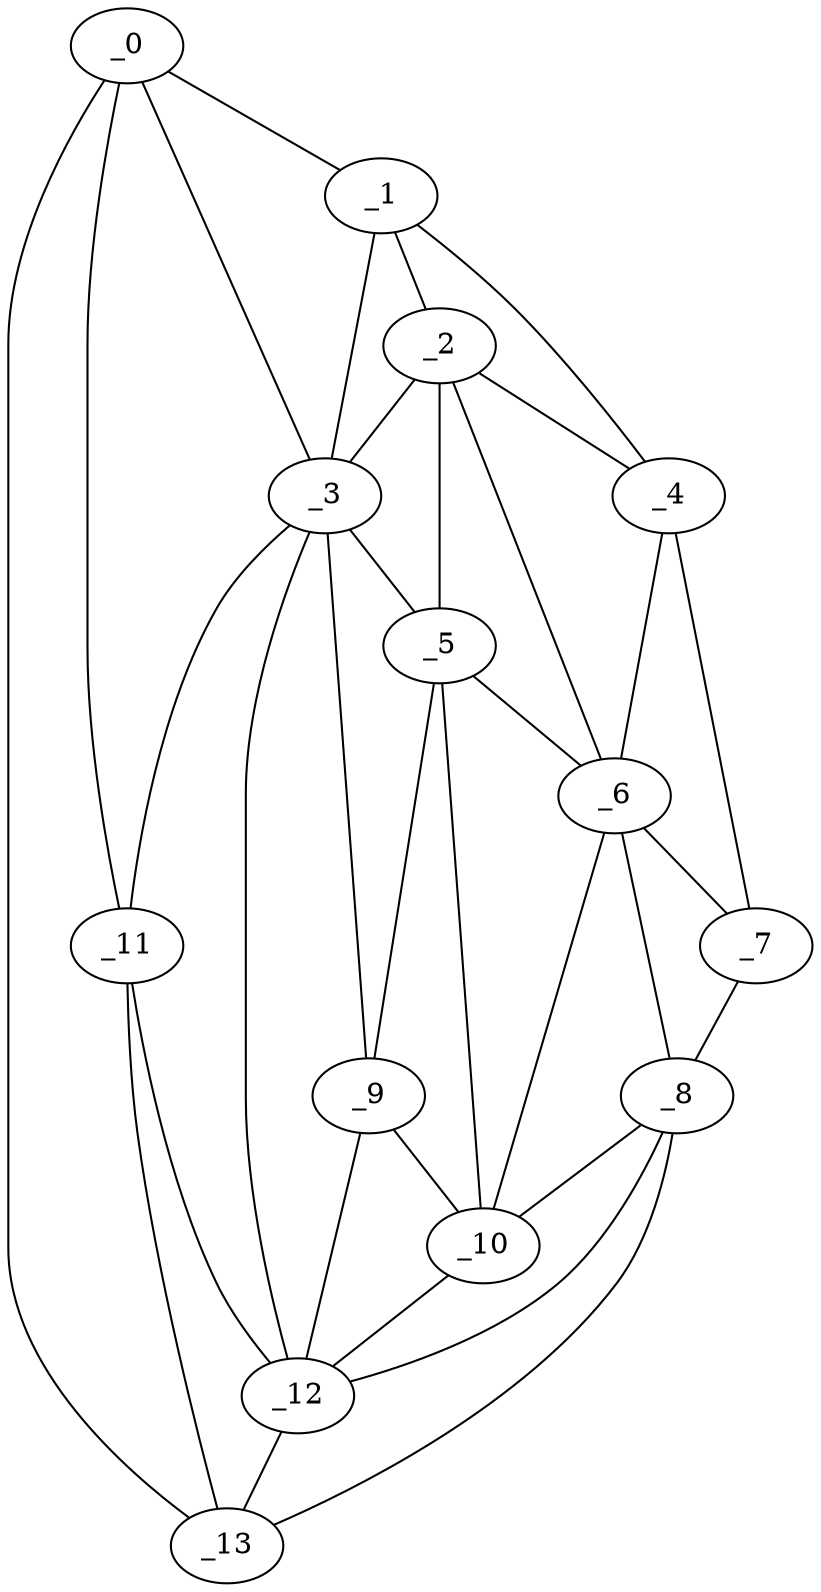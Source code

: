 graph "obj26__240.gxl" {
	_0	 [x=19,
		y=16];
	_1	 [x=22,
		y=43];
	_0 -- _1	 [valence=1];
	_3	 [x=38,
		y=51];
	_0 -- _3	 [valence=2];
	_11	 [x=109,
		y=24];
	_0 -- _11	 [valence=2];
	_13	 [x=111,
		y=16];
	_0 -- _13	 [valence=1];
	_2	 [x=34,
		y=59];
	_1 -- _2	 [valence=2];
	_1 -- _3	 [valence=2];
	_4	 [x=38,
		y=81];
	_1 -- _4	 [valence=1];
	_2 -- _3	 [valence=1];
	_2 -- _4	 [valence=2];
	_5	 [x=40,
		y=58];
	_2 -- _5	 [valence=2];
	_6	 [x=40,
		y=71];
	_2 -- _6	 [valence=2];
	_3 -- _5	 [valence=2];
	_9	 [x=107,
		y=53];
	_3 -- _9	 [valence=1];
	_3 -- _11	 [valence=1];
	_12	 [x=110,
		y=31];
	_3 -- _12	 [valence=2];
	_4 -- _6	 [valence=2];
	_7	 [x=98,
		y=112];
	_4 -- _7	 [valence=1];
	_5 -- _6	 [valence=1];
	_5 -- _9	 [valence=2];
	_10	 [x=107,
		y=61];
	_5 -- _10	 [valence=2];
	_6 -- _7	 [valence=2];
	_8	 [x=106,
		y=104];
	_6 -- _8	 [valence=2];
	_6 -- _10	 [valence=1];
	_7 -- _8	 [valence=1];
	_8 -- _10	 [valence=2];
	_8 -- _12	 [valence=2];
	_8 -- _13	 [valence=1];
	_9 -- _10	 [valence=1];
	_9 -- _12	 [valence=2];
	_10 -- _12	 [valence=1];
	_11 -- _12	 [valence=2];
	_11 -- _13	 [valence=1];
	_12 -- _13	 [valence=1];
}
